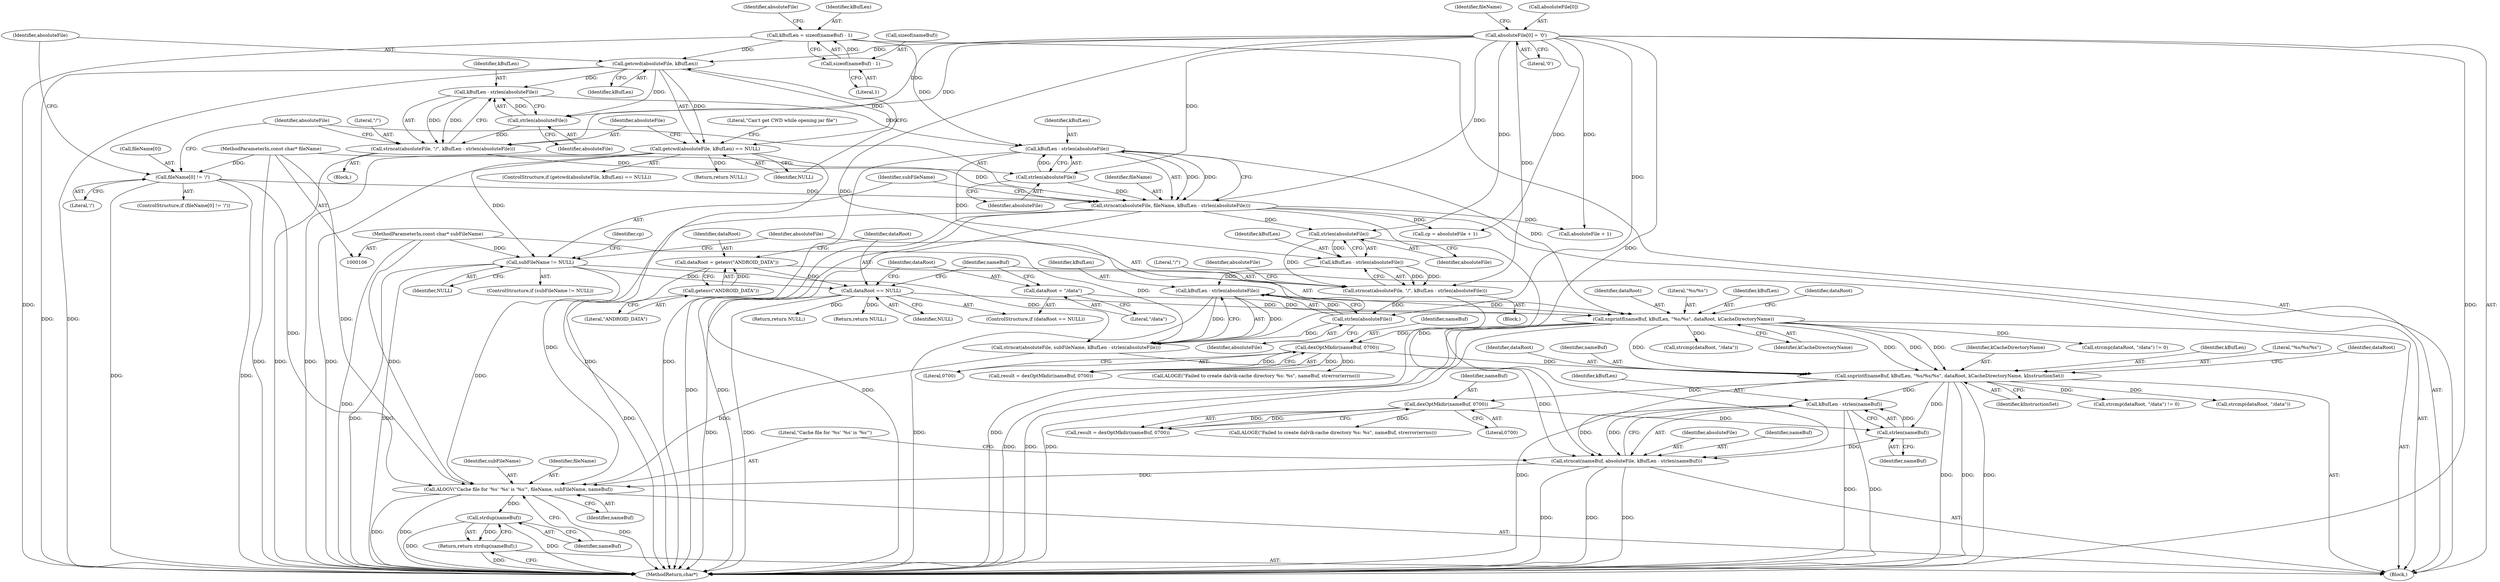 digraph "0_Android_338aeaf28e9981c15d0673b18487dba61eb5447c@API" {
"1000285" [label="(Call,kBufLen - strlen(nameBuf))"];
"1000246" [label="(Call,snprintf(nameBuf, kBufLen, \"%s/%s/%s\", dataRoot, kCacheDirectoryName, kInstructionSet))"];
"1000227" [label="(Call,dexOptMkdir(nameBuf, 0700))"];
"1000211" [label="(Call,snprintf(nameBuf, kBufLen, \"%s/%s\", dataRoot, kCacheDirectoryName))"];
"1000154" [label="(Call,kBufLen - strlen(absoluteFile))"];
"1000113" [label="(Call,kBufLen = sizeof(nameBuf) - 1)"];
"1000115" [label="(Call,sizeof(nameBuf) - 1)"];
"1000147" [label="(Call,kBufLen - strlen(absoluteFile))"];
"1000135" [label="(Call,getcwd(absoluteFile, kBufLen))"];
"1000121" [label="(Call,absoluteFile[0] = '\0')"];
"1000149" [label="(Call,strlen(absoluteFile))"];
"1000156" [label="(Call,strlen(absoluteFile))"];
"1000144" [label="(Call,strncat(absoluteFile, \"/\", kBufLen - strlen(absoluteFile)))"];
"1000173" [label="(Call,kBufLen - strlen(absoluteFile))"];
"1000166" [label="(Call,kBufLen - strlen(absoluteFile))"];
"1000168" [label="(Call,strlen(absoluteFile))"];
"1000151" [label="(Call,strncat(absoluteFile, fileName, kBufLen - strlen(absoluteFile)))"];
"1000127" [label="(Call,fileName[0] != '/')"];
"1000107" [label="(MethodParameterIn,const char* fileName)"];
"1000175" [label="(Call,strlen(absoluteFile))"];
"1000163" [label="(Call,strncat(absoluteFile, \"/\", kBufLen - strlen(absoluteFile)))"];
"1000208" [label="(Call,dataRoot = \"/data\")"];
"1000205" [label="(Call,dataRoot == NULL)"];
"1000200" [label="(Call,dataRoot = getenv(\"ANDROID_DATA\"))"];
"1000202" [label="(Call,getenv(\"ANDROID_DATA\"))"];
"1000159" [label="(Call,subFileName != NULL)"];
"1000108" [label="(MethodParameterIn,const char* subFileName)"];
"1000134" [label="(Call,getcwd(absoluteFile, kBufLen) == NULL)"];
"1000287" [label="(Call,strlen(nameBuf))"];
"1000263" [label="(Call,dexOptMkdir(nameBuf, 0700))"];
"1000282" [label="(Call,strncat(nameBuf, absoluteFile, kBufLen - strlen(nameBuf)))"];
"1000289" [label="(Call,ALOGV(\"Cache file for '%s' '%s' is '%s'\", fileName, subFileName, nameBuf))"];
"1000295" [label="(Call,strdup(nameBuf))"];
"1000294" [label="(Return,return strdup(nameBuf);)"];
"1000227" [label="(Call,dexOptMkdir(nameBuf, 0700))"];
"1000171" [label="(Identifier,absoluteFile)"];
"1000141" [label="(Literal,\"Can't get CWD while opening jar file\")"];
"1000160" [label="(Identifier,subFileName)"];
"1000162" [label="(Block,)"];
"1000202" [label="(Call,getenv(\"ANDROID_DATA\"))"];
"1000287" [label="(Call,strlen(nameBuf))"];
"1000156" [label="(Call,strlen(absoluteFile))"];
"1000129" [label="(Identifier,fileName)"];
"1000295" [label="(Call,strdup(nameBuf))"];
"1000165" [label="(Literal,\"/\")"];
"1000152" [label="(Identifier,absoluteFile)"];
"1000254" [label="(Call,strcmp(dataRoot, \"/data\") != 0)"];
"1000212" [label="(Identifier,nameBuf)"];
"1000157" [label="(Identifier,absoluteFile)"];
"1000218" [label="(Call,strcmp(dataRoot, \"/data\") != 0)"];
"1000210" [label="(Literal,\"/data\")"];
"1000296" [label="(Identifier,nameBuf)"];
"1000159" [label="(Call,subFileName != NULL)"];
"1000255" [label="(Call,strcmp(dataRoot, \"/data\"))"];
"1000297" [label="(MethodReturn,char*)"];
"1000200" [label="(Call,dataRoot = getenv(\"ANDROID_DATA\"))"];
"1000138" [label="(Identifier,NULL)"];
"1000225" [label="(Call,result = dexOptMkdir(nameBuf, 0700))"];
"1000154" [label="(Call,kBufLen - strlen(absoluteFile))"];
"1000215" [label="(Identifier,dataRoot)"];
"1000244" [label="(Return,return NULL;)"];
"1000203" [label="(Literal,\"ANDROID_DATA\")"];
"1000251" [label="(Identifier,kCacheDirectoryName)"];
"1000168" [label="(Call,strlen(absoluteFile))"];
"1000174" [label="(Identifier,kBufLen)"];
"1000248" [label="(Identifier,kBufLen)"];
"1000204" [label="(ControlStructure,if (dataRoot == NULL))"];
"1000137" [label="(Identifier,kBufLen)"];
"1000288" [label="(Identifier,nameBuf)"];
"1000261" [label="(Call,result = dexOptMkdir(nameBuf, 0700))"];
"1000214" [label="(Literal,\"%s/%s\")"];
"1000176" [label="(Identifier,absoluteFile)"];
"1000147" [label="(Call,kBufLen - strlen(absoluteFile))"];
"1000146" [label="(Literal,\"/\")"];
"1000213" [label="(Identifier,kBufLen)"];
"1000122" [label="(Call,absoluteFile[0])"];
"1000127" [label="(Call,fileName[0] != '/')"];
"1000175" [label="(Call,strlen(absoluteFile))"];
"1000178" [label="(Identifier,cp)"];
"1000292" [label="(Identifier,subFileName)"];
"1000228" [label="(Identifier,nameBuf)"];
"1000275" [label="(Call,ALOGE(\"Failed to create dalvik-cache directory %s: %s\", nameBuf, strerror(errno)))"];
"1000170" [label="(Call,strncat(absoluteFile, subFileName, kBufLen - strlen(absoluteFile)))"];
"1000161" [label="(Identifier,NULL)"];
"1000284" [label="(Identifier,absoluteFile)"];
"1000115" [label="(Call,sizeof(nameBuf) - 1)"];
"1000286" [label="(Identifier,kBufLen)"];
"1000166" [label="(Call,kBufLen - strlen(absoluteFile))"];
"1000173" [label="(Call,kBufLen - strlen(absoluteFile))"];
"1000128" [label="(Call,fileName[0])"];
"1000113" [label="(Call,kBufLen = sizeof(nameBuf) - 1)"];
"1000134" [label="(Call,getcwd(absoluteFile, kBufLen) == NULL)"];
"1000169" [label="(Identifier,absoluteFile)"];
"1000280" [label="(Return,return NULL;)"];
"1000290" [label="(Literal,\"Cache file for '%s' '%s' is '%s'\")"];
"1000144" [label="(Call,strncat(absoluteFile, \"/\", kBufLen - strlen(absoluteFile)))"];
"1000150" [label="(Identifier,absoluteFile)"];
"1000109" [label="(Block,)"];
"1000252" [label="(Identifier,kInstructionSet)"];
"1000265" [label="(Literal,0700)"];
"1000283" [label="(Identifier,nameBuf)"];
"1000289" [label="(Call,ALOGV(\"Cache file for '%s' '%s' is '%s'\", fileName, subFileName, nameBuf))"];
"1000151" [label="(Call,strncat(absoluteFile, fileName, kBufLen - strlen(absoluteFile)))"];
"1000126" [label="(ControlStructure,if (fileName[0] != '/'))"];
"1000153" [label="(Identifier,fileName)"];
"1000219" [label="(Call,strcmp(dataRoot, \"/data\"))"];
"1000294" [label="(Return,return strdup(nameBuf);)"];
"1000164" [label="(Identifier,absoluteFile)"];
"1000229" [label="(Literal,0700)"];
"1000177" [label="(Call,cp = absoluteFile + 1)"];
"1000249" [label="(Literal,\"%s/%s/%s\")"];
"1000131" [label="(Literal,'/')"];
"1000132" [label="(Block,)"];
"1000148" [label="(Identifier,kBufLen)"];
"1000123" [label="(Identifier,absoluteFile)"];
"1000179" [label="(Call,absoluteFile + 1)"];
"1000256" [label="(Identifier,dataRoot)"];
"1000209" [label="(Identifier,dataRoot)"];
"1000246" [label="(Call,snprintf(nameBuf, kBufLen, \"%s/%s/%s\", dataRoot, kCacheDirectoryName, kInstructionSet))"];
"1000145" [label="(Identifier,absoluteFile)"];
"1000206" [label="(Identifier,dataRoot)"];
"1000142" [label="(Return,return NULL;)"];
"1000205" [label="(Call,dataRoot == NULL)"];
"1000135" [label="(Call,getcwd(absoluteFile, kBufLen))"];
"1000285" [label="(Call,kBufLen - strlen(nameBuf))"];
"1000207" [label="(Identifier,NULL)"];
"1000250" [label="(Identifier,dataRoot)"];
"1000149" [label="(Call,strlen(absoluteFile))"];
"1000121" [label="(Call,absoluteFile[0] = '\0')"];
"1000211" [label="(Call,snprintf(nameBuf, kBufLen, \"%s/%s\", dataRoot, kCacheDirectoryName))"];
"1000201" [label="(Identifier,dataRoot)"];
"1000167" [label="(Identifier,kBufLen)"];
"1000291" [label="(Identifier,fileName)"];
"1000208" [label="(Call,dataRoot = \"/data\")"];
"1000118" [label="(Literal,1)"];
"1000282" [label="(Call,strncat(nameBuf, absoluteFile, kBufLen - strlen(nameBuf)))"];
"1000216" [label="(Identifier,kCacheDirectoryName)"];
"1000125" [label="(Literal,'\0')"];
"1000114" [label="(Identifier,kBufLen)"];
"1000163" [label="(Call,strncat(absoluteFile, \"/\", kBufLen - strlen(absoluteFile)))"];
"1000107" [label="(MethodParameterIn,const char* fileName)"];
"1000264" [label="(Identifier,nameBuf)"];
"1000136" [label="(Identifier,absoluteFile)"];
"1000293" [label="(Identifier,nameBuf)"];
"1000247" [label="(Identifier,nameBuf)"];
"1000155" [label="(Identifier,kBufLen)"];
"1000263" [label="(Call,dexOptMkdir(nameBuf, 0700))"];
"1000116" [label="(Call,sizeof(nameBuf))"];
"1000220" [label="(Identifier,dataRoot)"];
"1000158" [label="(ControlStructure,if (subFileName != NULL))"];
"1000133" [label="(ControlStructure,if (getcwd(absoluteFile, kBufLen) == NULL))"];
"1000108" [label="(MethodParameterIn,const char* subFileName)"];
"1000239" [label="(Call,ALOGE(\"Failed to create dalvik-cache directory %s: %s\", nameBuf, strerror(errno)))"];
"1000285" -> "1000282"  [label="AST: "];
"1000285" -> "1000287"  [label="CFG: "];
"1000286" -> "1000285"  [label="AST: "];
"1000287" -> "1000285"  [label="AST: "];
"1000282" -> "1000285"  [label="CFG: "];
"1000285" -> "1000297"  [label="DDG: "];
"1000285" -> "1000297"  [label="DDG: "];
"1000285" -> "1000282"  [label="DDG: "];
"1000285" -> "1000282"  [label="DDG: "];
"1000246" -> "1000285"  [label="DDG: "];
"1000287" -> "1000285"  [label="DDG: "];
"1000246" -> "1000109"  [label="AST: "];
"1000246" -> "1000252"  [label="CFG: "];
"1000247" -> "1000246"  [label="AST: "];
"1000248" -> "1000246"  [label="AST: "];
"1000249" -> "1000246"  [label="AST: "];
"1000250" -> "1000246"  [label="AST: "];
"1000251" -> "1000246"  [label="AST: "];
"1000252" -> "1000246"  [label="AST: "];
"1000256" -> "1000246"  [label="CFG: "];
"1000246" -> "1000297"  [label="DDG: "];
"1000246" -> "1000297"  [label="DDG: "];
"1000246" -> "1000297"  [label="DDG: "];
"1000246" -> "1000297"  [label="DDG: "];
"1000227" -> "1000246"  [label="DDG: "];
"1000211" -> "1000246"  [label="DDG: "];
"1000211" -> "1000246"  [label="DDG: "];
"1000211" -> "1000246"  [label="DDG: "];
"1000211" -> "1000246"  [label="DDG: "];
"1000246" -> "1000254"  [label="DDG: "];
"1000246" -> "1000255"  [label="DDG: "];
"1000246" -> "1000263"  [label="DDG: "];
"1000246" -> "1000287"  [label="DDG: "];
"1000227" -> "1000225"  [label="AST: "];
"1000227" -> "1000229"  [label="CFG: "];
"1000228" -> "1000227"  [label="AST: "];
"1000229" -> "1000227"  [label="AST: "];
"1000225" -> "1000227"  [label="CFG: "];
"1000227" -> "1000225"  [label="DDG: "];
"1000227" -> "1000225"  [label="DDG: "];
"1000211" -> "1000227"  [label="DDG: "];
"1000227" -> "1000239"  [label="DDG: "];
"1000211" -> "1000109"  [label="AST: "];
"1000211" -> "1000216"  [label="CFG: "];
"1000212" -> "1000211"  [label="AST: "];
"1000213" -> "1000211"  [label="AST: "];
"1000214" -> "1000211"  [label="AST: "];
"1000215" -> "1000211"  [label="AST: "];
"1000216" -> "1000211"  [label="AST: "];
"1000220" -> "1000211"  [label="CFG: "];
"1000211" -> "1000297"  [label="DDG: "];
"1000211" -> "1000297"  [label="DDG: "];
"1000211" -> "1000297"  [label="DDG: "];
"1000154" -> "1000211"  [label="DDG: "];
"1000173" -> "1000211"  [label="DDG: "];
"1000208" -> "1000211"  [label="DDG: "];
"1000205" -> "1000211"  [label="DDG: "];
"1000211" -> "1000218"  [label="DDG: "];
"1000211" -> "1000219"  [label="DDG: "];
"1000154" -> "1000151"  [label="AST: "];
"1000154" -> "1000156"  [label="CFG: "];
"1000155" -> "1000154"  [label="AST: "];
"1000156" -> "1000154"  [label="AST: "];
"1000151" -> "1000154"  [label="CFG: "];
"1000154" -> "1000297"  [label="DDG: "];
"1000154" -> "1000151"  [label="DDG: "];
"1000154" -> "1000151"  [label="DDG: "];
"1000113" -> "1000154"  [label="DDG: "];
"1000147" -> "1000154"  [label="DDG: "];
"1000156" -> "1000154"  [label="DDG: "];
"1000154" -> "1000166"  [label="DDG: "];
"1000113" -> "1000109"  [label="AST: "];
"1000113" -> "1000115"  [label="CFG: "];
"1000114" -> "1000113"  [label="AST: "];
"1000115" -> "1000113"  [label="AST: "];
"1000123" -> "1000113"  [label="CFG: "];
"1000113" -> "1000297"  [label="DDG: "];
"1000115" -> "1000113"  [label="DDG: "];
"1000113" -> "1000135"  [label="DDG: "];
"1000115" -> "1000118"  [label="CFG: "];
"1000116" -> "1000115"  [label="AST: "];
"1000118" -> "1000115"  [label="AST: "];
"1000147" -> "1000144"  [label="AST: "];
"1000147" -> "1000149"  [label="CFG: "];
"1000148" -> "1000147"  [label="AST: "];
"1000149" -> "1000147"  [label="AST: "];
"1000144" -> "1000147"  [label="CFG: "];
"1000147" -> "1000144"  [label="DDG: "];
"1000147" -> "1000144"  [label="DDG: "];
"1000135" -> "1000147"  [label="DDG: "];
"1000149" -> "1000147"  [label="DDG: "];
"1000135" -> "1000134"  [label="AST: "];
"1000135" -> "1000137"  [label="CFG: "];
"1000136" -> "1000135"  [label="AST: "];
"1000137" -> "1000135"  [label="AST: "];
"1000138" -> "1000135"  [label="CFG: "];
"1000135" -> "1000297"  [label="DDG: "];
"1000135" -> "1000297"  [label="DDG: "];
"1000135" -> "1000134"  [label="DDG: "];
"1000135" -> "1000134"  [label="DDG: "];
"1000121" -> "1000135"  [label="DDG: "];
"1000135" -> "1000149"  [label="DDG: "];
"1000121" -> "1000109"  [label="AST: "];
"1000121" -> "1000125"  [label="CFG: "];
"1000122" -> "1000121"  [label="AST: "];
"1000125" -> "1000121"  [label="AST: "];
"1000129" -> "1000121"  [label="CFG: "];
"1000121" -> "1000297"  [label="DDG: "];
"1000121" -> "1000144"  [label="DDG: "];
"1000121" -> "1000149"  [label="DDG: "];
"1000121" -> "1000151"  [label="DDG: "];
"1000121" -> "1000156"  [label="DDG: "];
"1000121" -> "1000163"  [label="DDG: "];
"1000121" -> "1000168"  [label="DDG: "];
"1000121" -> "1000170"  [label="DDG: "];
"1000121" -> "1000175"  [label="DDG: "];
"1000121" -> "1000177"  [label="DDG: "];
"1000121" -> "1000179"  [label="DDG: "];
"1000121" -> "1000282"  [label="DDG: "];
"1000149" -> "1000150"  [label="CFG: "];
"1000150" -> "1000149"  [label="AST: "];
"1000149" -> "1000144"  [label="DDG: "];
"1000156" -> "1000157"  [label="CFG: "];
"1000157" -> "1000156"  [label="AST: "];
"1000156" -> "1000151"  [label="DDG: "];
"1000144" -> "1000156"  [label="DDG: "];
"1000144" -> "1000132"  [label="AST: "];
"1000145" -> "1000144"  [label="AST: "];
"1000146" -> "1000144"  [label="AST: "];
"1000152" -> "1000144"  [label="CFG: "];
"1000144" -> "1000297"  [label="DDG: "];
"1000173" -> "1000170"  [label="AST: "];
"1000173" -> "1000175"  [label="CFG: "];
"1000174" -> "1000173"  [label="AST: "];
"1000175" -> "1000173"  [label="AST: "];
"1000170" -> "1000173"  [label="CFG: "];
"1000173" -> "1000297"  [label="DDG: "];
"1000173" -> "1000170"  [label="DDG: "];
"1000173" -> "1000170"  [label="DDG: "];
"1000166" -> "1000173"  [label="DDG: "];
"1000175" -> "1000173"  [label="DDG: "];
"1000166" -> "1000163"  [label="AST: "];
"1000166" -> "1000168"  [label="CFG: "];
"1000167" -> "1000166"  [label="AST: "];
"1000168" -> "1000166"  [label="AST: "];
"1000163" -> "1000166"  [label="CFG: "];
"1000166" -> "1000163"  [label="DDG: "];
"1000166" -> "1000163"  [label="DDG: "];
"1000168" -> "1000166"  [label="DDG: "];
"1000168" -> "1000169"  [label="CFG: "];
"1000169" -> "1000168"  [label="AST: "];
"1000168" -> "1000163"  [label="DDG: "];
"1000151" -> "1000168"  [label="DDG: "];
"1000151" -> "1000109"  [label="AST: "];
"1000152" -> "1000151"  [label="AST: "];
"1000153" -> "1000151"  [label="AST: "];
"1000160" -> "1000151"  [label="CFG: "];
"1000151" -> "1000297"  [label="DDG: "];
"1000151" -> "1000297"  [label="DDG: "];
"1000151" -> "1000297"  [label="DDG: "];
"1000127" -> "1000151"  [label="DDG: "];
"1000107" -> "1000151"  [label="DDG: "];
"1000151" -> "1000177"  [label="DDG: "];
"1000151" -> "1000179"  [label="DDG: "];
"1000151" -> "1000282"  [label="DDG: "];
"1000151" -> "1000289"  [label="DDG: "];
"1000127" -> "1000126"  [label="AST: "];
"1000127" -> "1000131"  [label="CFG: "];
"1000128" -> "1000127"  [label="AST: "];
"1000131" -> "1000127"  [label="AST: "];
"1000136" -> "1000127"  [label="CFG: "];
"1000152" -> "1000127"  [label="CFG: "];
"1000127" -> "1000297"  [label="DDG: "];
"1000127" -> "1000297"  [label="DDG: "];
"1000107" -> "1000127"  [label="DDG: "];
"1000127" -> "1000289"  [label="DDG: "];
"1000107" -> "1000106"  [label="AST: "];
"1000107" -> "1000297"  [label="DDG: "];
"1000107" -> "1000289"  [label="DDG: "];
"1000175" -> "1000176"  [label="CFG: "];
"1000176" -> "1000175"  [label="AST: "];
"1000175" -> "1000170"  [label="DDG: "];
"1000163" -> "1000175"  [label="DDG: "];
"1000163" -> "1000162"  [label="AST: "];
"1000164" -> "1000163"  [label="AST: "];
"1000165" -> "1000163"  [label="AST: "];
"1000171" -> "1000163"  [label="CFG: "];
"1000163" -> "1000297"  [label="DDG: "];
"1000208" -> "1000204"  [label="AST: "];
"1000208" -> "1000210"  [label="CFG: "];
"1000209" -> "1000208"  [label="AST: "];
"1000210" -> "1000208"  [label="AST: "];
"1000212" -> "1000208"  [label="CFG: "];
"1000205" -> "1000204"  [label="AST: "];
"1000205" -> "1000207"  [label="CFG: "];
"1000206" -> "1000205"  [label="AST: "];
"1000207" -> "1000205"  [label="AST: "];
"1000209" -> "1000205"  [label="CFG: "];
"1000212" -> "1000205"  [label="CFG: "];
"1000205" -> "1000297"  [label="DDG: "];
"1000205" -> "1000297"  [label="DDG: "];
"1000200" -> "1000205"  [label="DDG: "];
"1000159" -> "1000205"  [label="DDG: "];
"1000205" -> "1000244"  [label="DDG: "];
"1000205" -> "1000280"  [label="DDG: "];
"1000200" -> "1000109"  [label="AST: "];
"1000200" -> "1000202"  [label="CFG: "];
"1000201" -> "1000200"  [label="AST: "];
"1000202" -> "1000200"  [label="AST: "];
"1000206" -> "1000200"  [label="CFG: "];
"1000200" -> "1000297"  [label="DDG: "];
"1000202" -> "1000200"  [label="DDG: "];
"1000202" -> "1000203"  [label="CFG: "];
"1000203" -> "1000202"  [label="AST: "];
"1000159" -> "1000158"  [label="AST: "];
"1000159" -> "1000161"  [label="CFG: "];
"1000160" -> "1000159"  [label="AST: "];
"1000161" -> "1000159"  [label="AST: "];
"1000164" -> "1000159"  [label="CFG: "];
"1000178" -> "1000159"  [label="CFG: "];
"1000159" -> "1000297"  [label="DDG: "];
"1000159" -> "1000297"  [label="DDG: "];
"1000108" -> "1000159"  [label="DDG: "];
"1000134" -> "1000159"  [label="DDG: "];
"1000159" -> "1000170"  [label="DDG: "];
"1000159" -> "1000289"  [label="DDG: "];
"1000108" -> "1000106"  [label="AST: "];
"1000108" -> "1000297"  [label="DDG: "];
"1000108" -> "1000170"  [label="DDG: "];
"1000108" -> "1000289"  [label="DDG: "];
"1000134" -> "1000133"  [label="AST: "];
"1000134" -> "1000138"  [label="CFG: "];
"1000138" -> "1000134"  [label="AST: "];
"1000141" -> "1000134"  [label="CFG: "];
"1000145" -> "1000134"  [label="CFG: "];
"1000134" -> "1000297"  [label="DDG: "];
"1000134" -> "1000297"  [label="DDG: "];
"1000134" -> "1000297"  [label="DDG: "];
"1000134" -> "1000142"  [label="DDG: "];
"1000287" -> "1000288"  [label="CFG: "];
"1000288" -> "1000287"  [label="AST: "];
"1000287" -> "1000282"  [label="DDG: "];
"1000263" -> "1000287"  [label="DDG: "];
"1000263" -> "1000261"  [label="AST: "];
"1000263" -> "1000265"  [label="CFG: "];
"1000264" -> "1000263"  [label="AST: "];
"1000265" -> "1000263"  [label="AST: "];
"1000261" -> "1000263"  [label="CFG: "];
"1000263" -> "1000261"  [label="DDG: "];
"1000263" -> "1000261"  [label="DDG: "];
"1000263" -> "1000275"  [label="DDG: "];
"1000282" -> "1000109"  [label="AST: "];
"1000283" -> "1000282"  [label="AST: "];
"1000284" -> "1000282"  [label="AST: "];
"1000290" -> "1000282"  [label="CFG: "];
"1000282" -> "1000297"  [label="DDG: "];
"1000282" -> "1000297"  [label="DDG: "];
"1000282" -> "1000297"  [label="DDG: "];
"1000170" -> "1000282"  [label="DDG: "];
"1000282" -> "1000289"  [label="DDG: "];
"1000289" -> "1000109"  [label="AST: "];
"1000289" -> "1000293"  [label="CFG: "];
"1000290" -> "1000289"  [label="AST: "];
"1000291" -> "1000289"  [label="AST: "];
"1000292" -> "1000289"  [label="AST: "];
"1000293" -> "1000289"  [label="AST: "];
"1000296" -> "1000289"  [label="CFG: "];
"1000289" -> "1000297"  [label="DDG: "];
"1000289" -> "1000297"  [label="DDG: "];
"1000289" -> "1000297"  [label="DDG: "];
"1000170" -> "1000289"  [label="DDG: "];
"1000289" -> "1000295"  [label="DDG: "];
"1000295" -> "1000294"  [label="AST: "];
"1000295" -> "1000296"  [label="CFG: "];
"1000296" -> "1000295"  [label="AST: "];
"1000294" -> "1000295"  [label="CFG: "];
"1000295" -> "1000297"  [label="DDG: "];
"1000295" -> "1000297"  [label="DDG: "];
"1000295" -> "1000294"  [label="DDG: "];
"1000294" -> "1000109"  [label="AST: "];
"1000297" -> "1000294"  [label="CFG: "];
"1000294" -> "1000297"  [label="DDG: "];
}
